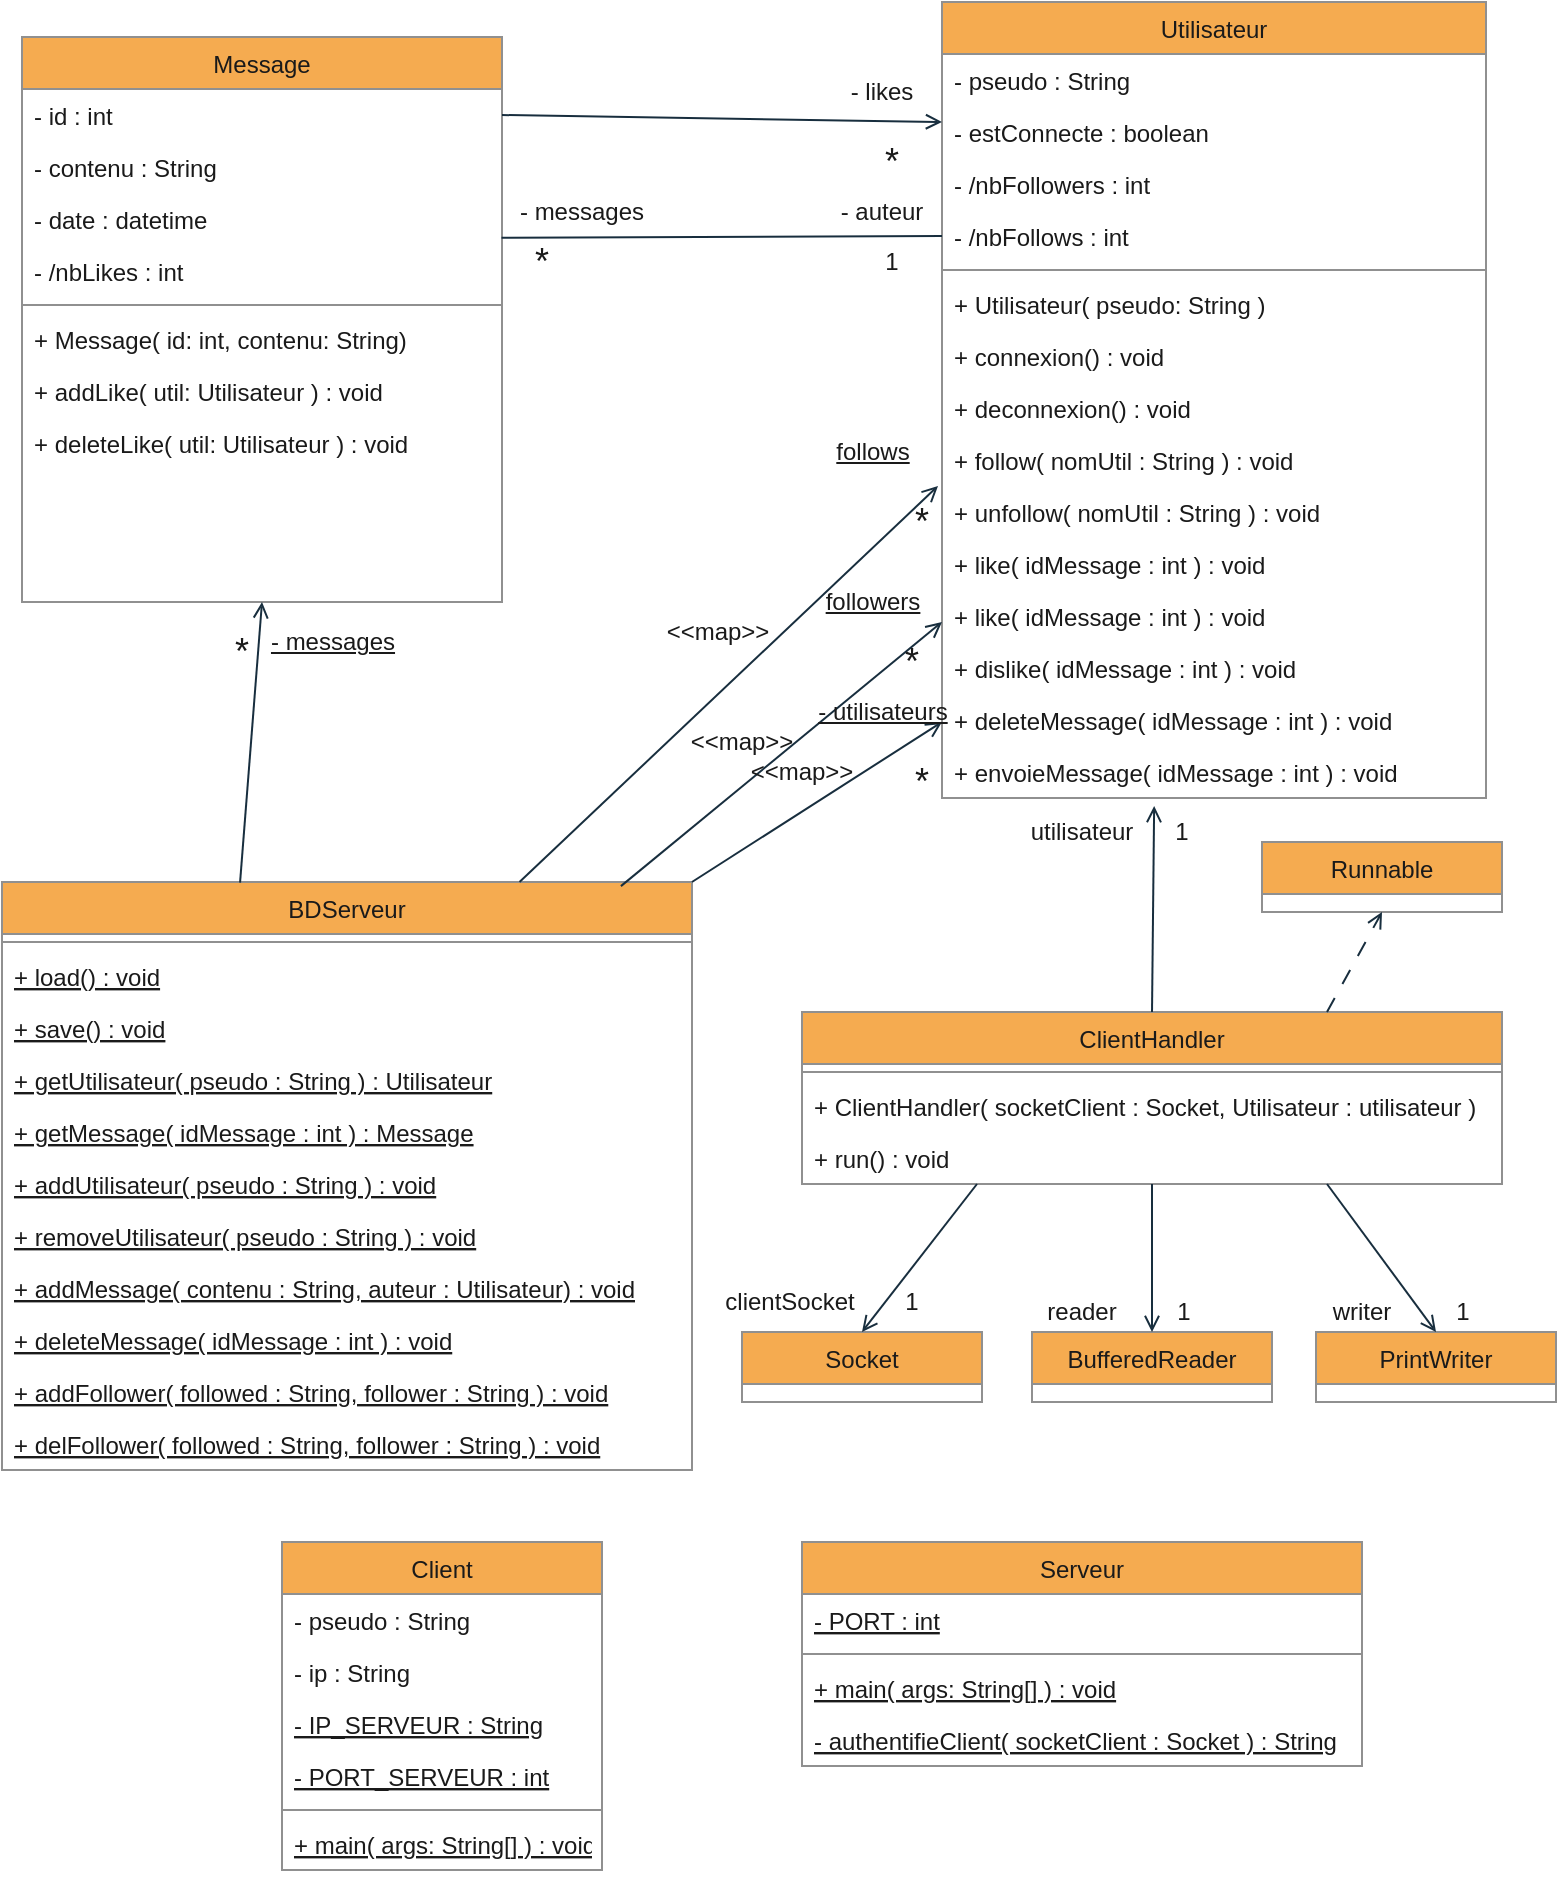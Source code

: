 <mxfile version="22.1.11" type="device">
  <diagram id="C5RBs43oDa-KdzZeNtuy" name="Page-1">
    <mxGraphModel dx="1434" dy="800" grid="1" gridSize="10" guides="1" tooltips="1" connect="1" arrows="1" fold="1" page="1" pageScale="1" pageWidth="827" pageHeight="1169" background="none" math="0" shadow="0">
      <root>
        <mxCell id="WIyWlLk6GJQsqaUBKTNV-0" />
        <mxCell id="WIyWlLk6GJQsqaUBKTNV-1" parent="WIyWlLk6GJQsqaUBKTNV-0" />
        <mxCell id="zkfFHV4jXpPFQw0GAbJ--6" value="BDServeur" style="swimlane;fontStyle=0;align=center;verticalAlign=top;childLayout=stackLayout;horizontal=1;startSize=26;horizontalStack=0;resizeParent=1;resizeLast=0;collapsible=1;marginBottom=0;rounded=0;shadow=0;strokeWidth=1;labelBackgroundColor=none;fillColor=#F5AB50;strokeColor=#909090;fontColor=#1A1A1A;" parent="WIyWlLk6GJQsqaUBKTNV-1" vertex="1">
          <mxGeometry x="50" y="550" width="345" height="294" as="geometry">
            <mxRectangle x="130" y="380" width="160" height="26" as="alternateBounds" />
          </mxGeometry>
        </mxCell>
        <mxCell id="zkfFHV4jXpPFQw0GAbJ--9" value="" style="line;html=1;strokeWidth=1;align=left;verticalAlign=middle;spacingTop=-1;spacingLeft=3;spacingRight=3;rotatable=0;labelPosition=right;points=[];portConstraint=eastwest;rounded=0;labelBackgroundColor=none;fillColor=#F5AB50;strokeColor=#909090;fontColor=#1A1A1A;" parent="zkfFHV4jXpPFQw0GAbJ--6" vertex="1">
          <mxGeometry y="26" width="345" height="8" as="geometry" />
        </mxCell>
        <mxCell id="imeoNMSqgMloeCfzLiQH-70" value="+ load() : void" style="text;align=left;verticalAlign=top;spacingLeft=4;spacingRight=4;overflow=hidden;rotatable=0;points=[[0,0.5],[1,0.5]];portConstraint=eastwest;fontStyle=4;rounded=0;labelBackgroundColor=none;fontColor=#1A1A1A;" parent="zkfFHV4jXpPFQw0GAbJ--6" vertex="1">
          <mxGeometry y="34" width="345" height="26" as="geometry" />
        </mxCell>
        <mxCell id="imeoNMSqgMloeCfzLiQH-71" value="+ save() : void" style="text;align=left;verticalAlign=top;spacingLeft=4;spacingRight=4;overflow=hidden;rotatable=0;points=[[0,0.5],[1,0.5]];portConstraint=eastwest;fontStyle=4;rounded=0;labelBackgroundColor=none;fontColor=#1A1A1A;" parent="zkfFHV4jXpPFQw0GAbJ--6" vertex="1">
          <mxGeometry y="60" width="345" height="26" as="geometry" />
        </mxCell>
        <mxCell id="zkfFHV4jXpPFQw0GAbJ--10" value="+ getUtilisateur( pseudo : String ) : Utilisateur" style="text;align=left;verticalAlign=top;spacingLeft=4;spacingRight=4;overflow=hidden;rotatable=0;points=[[0,0.5],[1,0.5]];portConstraint=eastwest;fontStyle=4;rounded=0;labelBackgroundColor=none;fontColor=#1A1A1A;" parent="zkfFHV4jXpPFQw0GAbJ--6" vertex="1">
          <mxGeometry y="86" width="345" height="26" as="geometry" />
        </mxCell>
        <mxCell id="imeoNMSqgMloeCfzLiQH-62" value="+ getMessage( idMessage : int ) : Message" style="text;align=left;verticalAlign=top;spacingLeft=4;spacingRight=4;overflow=hidden;rotatable=0;points=[[0,0.5],[1,0.5]];portConstraint=eastwest;fontStyle=4;rounded=0;labelBackgroundColor=none;fontColor=#1A1A1A;" parent="zkfFHV4jXpPFQw0GAbJ--6" vertex="1">
          <mxGeometry y="112" width="345" height="26" as="geometry" />
        </mxCell>
        <mxCell id="6N-OR-rX7I9fa5nj2j5N-81" value="+ addUtilisateur( pseudo : String ) : void" style="text;align=left;verticalAlign=top;spacingLeft=4;spacingRight=4;overflow=hidden;rotatable=0;points=[[0,0.5],[1,0.5]];portConstraint=eastwest;fontStyle=4;rounded=0;labelBackgroundColor=none;fontColor=#1A1A1A;" parent="zkfFHV4jXpPFQw0GAbJ--6" vertex="1">
          <mxGeometry y="138" width="345" height="26" as="geometry" />
        </mxCell>
        <mxCell id="6N-OR-rX7I9fa5nj2j5N-85" value="+ removeUtilisateur( pseudo : String ) : void" style="text;align=left;verticalAlign=top;spacingLeft=4;spacingRight=4;overflow=hidden;rotatable=0;points=[[0,0.5],[1,0.5]];portConstraint=eastwest;fontStyle=4;rounded=0;labelBackgroundColor=none;fontColor=#1A1A1A;" parent="zkfFHV4jXpPFQw0GAbJ--6" vertex="1">
          <mxGeometry y="164" width="345" height="26" as="geometry" />
        </mxCell>
        <mxCell id="6N-OR-rX7I9fa5nj2j5N-84" value="+ addMessage( contenu : String, auteur : Utilisateur) : void" style="text;align=left;verticalAlign=top;spacingLeft=4;spacingRight=4;overflow=hidden;rotatable=0;points=[[0,0.5],[1,0.5]];portConstraint=eastwest;fontStyle=4;rounded=0;labelBackgroundColor=none;fontColor=#1A1A1A;" parent="zkfFHV4jXpPFQw0GAbJ--6" vertex="1">
          <mxGeometry y="190" width="345" height="26" as="geometry" />
        </mxCell>
        <mxCell id="6N-OR-rX7I9fa5nj2j5N-83" value="+ deleteMessage( idMessage : int ) : void" style="text;align=left;verticalAlign=top;spacingLeft=4;spacingRight=4;overflow=hidden;rotatable=0;points=[[0,0.5],[1,0.5]];portConstraint=eastwest;fontStyle=4;rounded=0;labelBackgroundColor=none;fontColor=#1A1A1A;" parent="zkfFHV4jXpPFQw0GAbJ--6" vertex="1">
          <mxGeometry y="216" width="345" height="26" as="geometry" />
        </mxCell>
        <mxCell id="6N-OR-rX7I9fa5nj2j5N-82" value="+ addFollower( followed : String, follower : String ) : void" style="text;align=left;verticalAlign=top;spacingLeft=4;spacingRight=4;overflow=hidden;rotatable=0;points=[[0,0.5],[1,0.5]];portConstraint=eastwest;fontStyle=4;rounded=0;labelBackgroundColor=none;fontColor=#1A1A1A;" parent="zkfFHV4jXpPFQw0GAbJ--6" vertex="1">
          <mxGeometry y="242" width="345" height="26" as="geometry" />
        </mxCell>
        <mxCell id="6N-OR-rX7I9fa5nj2j5N-80" value="+ delFollower( followed : String, follower : String ) : void" style="text;align=left;verticalAlign=top;spacingLeft=4;spacingRight=4;overflow=hidden;rotatable=0;points=[[0,0.5],[1,0.5]];portConstraint=eastwest;fontStyle=4;rounded=0;labelBackgroundColor=none;fontColor=#1A1A1A;" parent="zkfFHV4jXpPFQw0GAbJ--6" vertex="1">
          <mxGeometry y="268" width="345" height="26" as="geometry" />
        </mxCell>
        <mxCell id="zkfFHV4jXpPFQw0GAbJ--17" value="Utilisateur" style="swimlane;fontStyle=0;align=center;verticalAlign=top;childLayout=stackLayout;horizontal=1;startSize=26;horizontalStack=0;resizeParent=1;resizeLast=0;collapsible=1;marginBottom=0;rounded=0;shadow=0;strokeWidth=1;labelBackgroundColor=none;fillColor=#F5AB50;strokeColor=#909090;fontColor=#1A1A1A;" parent="WIyWlLk6GJQsqaUBKTNV-1" vertex="1">
          <mxGeometry x="520" y="110" width="272" height="398" as="geometry">
            <mxRectangle x="550" y="140" width="160" height="26" as="alternateBounds" />
          </mxGeometry>
        </mxCell>
        <mxCell id="zkfFHV4jXpPFQw0GAbJ--18" value="- pseudo : String" style="text;align=left;verticalAlign=top;spacingLeft=4;spacingRight=4;overflow=hidden;rotatable=0;points=[[0,0.5],[1,0.5]];portConstraint=eastwest;rounded=0;labelBackgroundColor=none;fontColor=#1A1A1A;" parent="zkfFHV4jXpPFQw0GAbJ--17" vertex="1">
          <mxGeometry y="26" width="272" height="26" as="geometry" />
        </mxCell>
        <mxCell id="v9WixqbBMcyCCrdCrNqH-0" value="- estConnecte : boolean" style="text;align=left;verticalAlign=top;spacingLeft=4;spacingRight=4;overflow=hidden;rotatable=0;points=[[0,0.5],[1,0.5]];portConstraint=eastwest;rounded=0;labelBackgroundColor=none;fontColor=#1A1A1A;" parent="zkfFHV4jXpPFQw0GAbJ--17" vertex="1">
          <mxGeometry y="52" width="272" height="26" as="geometry" />
        </mxCell>
        <mxCell id="mOHt7FBCoxkp44Rr_ZHy-1" value="- /nbFollowers : int" style="text;align=left;verticalAlign=top;spacingLeft=4;spacingRight=4;overflow=hidden;rotatable=0;points=[[0,0.5],[1,0.5]];portConstraint=eastwest;rounded=0;shadow=0;html=0;labelBackgroundColor=none;fontColor=#1A1A1A;" vertex="1" parent="zkfFHV4jXpPFQw0GAbJ--17">
          <mxGeometry y="78" width="272" height="26" as="geometry" />
        </mxCell>
        <mxCell id="zkfFHV4jXpPFQw0GAbJ--22" value="- /nbFollows : int" style="text;align=left;verticalAlign=top;spacingLeft=4;spacingRight=4;overflow=hidden;rotatable=0;points=[[0,0.5],[1,0.5]];portConstraint=eastwest;rounded=0;shadow=0;html=0;labelBackgroundColor=none;fontColor=#1A1A1A;" parent="zkfFHV4jXpPFQw0GAbJ--17" vertex="1">
          <mxGeometry y="104" width="272" height="26" as="geometry" />
        </mxCell>
        <mxCell id="zkfFHV4jXpPFQw0GAbJ--23" value="" style="line;html=1;strokeWidth=1;align=left;verticalAlign=middle;spacingTop=-1;spacingLeft=3;spacingRight=3;rotatable=0;labelPosition=right;points=[];portConstraint=eastwest;rounded=0;labelBackgroundColor=none;fillColor=#F5AB50;strokeColor=#909090;fontColor=#1A1A1A;" parent="zkfFHV4jXpPFQw0GAbJ--17" vertex="1">
          <mxGeometry y="130" width="272" height="8" as="geometry" />
        </mxCell>
        <mxCell id="imeoNMSqgMloeCfzLiQH-17" value="+ Utilisateur( pseudo: String )&#xa;" style="text;align=left;verticalAlign=top;spacingLeft=4;spacingRight=4;overflow=hidden;rotatable=0;points=[[0,0.5],[1,0.5]];portConstraint=eastwest;rounded=0;labelBackgroundColor=none;fontColor=#1A1A1A;" parent="zkfFHV4jXpPFQw0GAbJ--17" vertex="1">
          <mxGeometry y="138" width="272" height="26" as="geometry" />
        </mxCell>
        <mxCell id="mOHt7FBCoxkp44Rr_ZHy-2" value="+ connexion() : void" style="text;align=left;verticalAlign=top;spacingLeft=4;spacingRight=4;overflow=hidden;rotatable=0;points=[[0,0.5],[1,0.5]];portConstraint=eastwest;rounded=0;labelBackgroundColor=none;fontColor=#1A1A1A;" vertex="1" parent="zkfFHV4jXpPFQw0GAbJ--17">
          <mxGeometry y="164" width="272" height="26" as="geometry" />
        </mxCell>
        <mxCell id="mOHt7FBCoxkp44Rr_ZHy-3" value="+ deconnexion() : void" style="text;align=left;verticalAlign=top;spacingLeft=4;spacingRight=4;overflow=hidden;rotatable=0;points=[[0,0.5],[1,0.5]];portConstraint=eastwest;rounded=0;labelBackgroundColor=none;fontColor=#1A1A1A;" vertex="1" parent="zkfFHV4jXpPFQw0GAbJ--17">
          <mxGeometry y="190" width="272" height="26" as="geometry" />
        </mxCell>
        <mxCell id="imeoNMSqgMloeCfzLiQH-29" value="+ follow( nomUtil : String ) : void" style="text;align=left;verticalAlign=top;spacingLeft=4;spacingRight=4;overflow=hidden;rotatable=0;points=[[0,0.5],[1,0.5]];portConstraint=eastwest;rounded=0;labelBackgroundColor=none;fontColor=#1A1A1A;" parent="zkfFHV4jXpPFQw0GAbJ--17" vertex="1">
          <mxGeometry y="216" width="272" height="26" as="geometry" />
        </mxCell>
        <mxCell id="imeoNMSqgMloeCfzLiQH-31" value="+ unfollow( nomUtil : String ) : void" style="text;align=left;verticalAlign=top;spacingLeft=4;spacingRight=4;overflow=hidden;rotatable=0;points=[[0,0.5],[1,0.5]];portConstraint=eastwest;rounded=0;labelBackgroundColor=none;fontColor=#1A1A1A;" parent="zkfFHV4jXpPFQw0GAbJ--17" vertex="1">
          <mxGeometry y="242" width="272" height="26" as="geometry" />
        </mxCell>
        <mxCell id="imeoNMSqgMloeCfzLiQH-32" value="+ like( idMessage : int ) : void" style="text;align=left;verticalAlign=top;spacingLeft=4;spacingRight=4;overflow=hidden;rotatable=0;points=[[0,0.5],[1,0.5]];portConstraint=eastwest;rounded=0;labelBackgroundColor=none;fontColor=#1A1A1A;" parent="zkfFHV4jXpPFQw0GAbJ--17" vertex="1">
          <mxGeometry y="268" width="272" height="26" as="geometry" />
        </mxCell>
        <mxCell id="mOHt7FBCoxkp44Rr_ZHy-0" value="+ like( idMessage : int ) : void" style="text;align=left;verticalAlign=top;spacingLeft=4;spacingRight=4;overflow=hidden;rotatable=0;points=[[0,0.5],[1,0.5]];portConstraint=eastwest;rounded=0;labelBackgroundColor=none;fontColor=#1A1A1A;" vertex="1" parent="zkfFHV4jXpPFQw0GAbJ--17">
          <mxGeometry y="294" width="272" height="26" as="geometry" />
        </mxCell>
        <mxCell id="imeoNMSqgMloeCfzLiQH-67" value="+ dislike( idMessage : int ) : void" style="text;align=left;verticalAlign=top;spacingLeft=4;spacingRight=4;overflow=hidden;rotatable=0;points=[[0,0.5],[1,0.5]];portConstraint=eastwest;rounded=0;labelBackgroundColor=none;fontColor=#1A1A1A;" parent="zkfFHV4jXpPFQw0GAbJ--17" vertex="1">
          <mxGeometry y="320" width="272" height="26" as="geometry" />
        </mxCell>
        <mxCell id="imeoNMSqgMloeCfzLiQH-61" value="+ deleteMessage( idMessage : int ) : void" style="text;align=left;verticalAlign=top;spacingLeft=4;spacingRight=4;overflow=hidden;rotatable=0;points=[[0,0.5],[1,0.5]];portConstraint=eastwest;rounded=0;labelBackgroundColor=none;fontColor=#1A1A1A;" parent="zkfFHV4jXpPFQw0GAbJ--17" vertex="1">
          <mxGeometry y="346" width="272" height="26" as="geometry" />
        </mxCell>
        <mxCell id="mOHt7FBCoxkp44Rr_ZHy-4" value="+ envoieMessage( idMessage : int ) : void" style="text;align=left;verticalAlign=top;spacingLeft=4;spacingRight=4;overflow=hidden;rotatable=0;points=[[0,0.5],[1,0.5]];portConstraint=eastwest;rounded=0;labelBackgroundColor=none;fontColor=#1A1A1A;" vertex="1" parent="zkfFHV4jXpPFQw0GAbJ--17">
          <mxGeometry y="372" width="272" height="26" as="geometry" />
        </mxCell>
        <mxCell id="imeoNMSqgMloeCfzLiQH-0" value="Message" style="swimlane;fontStyle=0;align=center;verticalAlign=top;childLayout=stackLayout;horizontal=1;startSize=26;horizontalStack=0;resizeParent=1;resizeLast=0;collapsible=1;marginBottom=0;rounded=0;shadow=0;strokeWidth=1;labelBackgroundColor=none;fillColor=#F5AB50;strokeColor=#909090;fontColor=#1A1A1A;" parent="WIyWlLk6GJQsqaUBKTNV-1" vertex="1">
          <mxGeometry x="60" y="127.5" width="240" height="282.5" as="geometry">
            <mxRectangle x="130" y="380" width="160" height="26" as="alternateBounds" />
          </mxGeometry>
        </mxCell>
        <mxCell id="imeoNMSqgMloeCfzLiQH-6" value="- id : int" style="text;align=left;verticalAlign=top;spacingLeft=4;spacingRight=4;overflow=hidden;rotatable=0;points=[[0,0.5],[1,0.5]];portConstraint=eastwest;rounded=0;shadow=0;html=0;labelBackgroundColor=none;fontColor=#1A1A1A;" parent="imeoNMSqgMloeCfzLiQH-0" vertex="1">
          <mxGeometry y="26" width="240" height="26" as="geometry" />
        </mxCell>
        <mxCell id="imeoNMSqgMloeCfzLiQH-1" value="- contenu : String" style="text;align=left;verticalAlign=top;spacingLeft=4;spacingRight=4;overflow=hidden;rotatable=0;points=[[0,0.5],[1,0.5]];portConstraint=eastwest;rounded=0;labelBackgroundColor=none;fontColor=#1A1A1A;" parent="imeoNMSqgMloeCfzLiQH-0" vertex="1">
          <mxGeometry y="52" width="240" height="26" as="geometry" />
        </mxCell>
        <mxCell id="imeoNMSqgMloeCfzLiQH-7" value="- date : datetime" style="text;align=left;verticalAlign=top;spacingLeft=4;spacingRight=4;overflow=hidden;rotatable=0;points=[[0,0.5],[1,0.5]];portConstraint=eastwest;rounded=0;labelBackgroundColor=none;fontColor=#1A1A1A;" parent="imeoNMSqgMloeCfzLiQH-0" vertex="1">
          <mxGeometry y="78" width="240" height="26" as="geometry" />
        </mxCell>
        <mxCell id="imeoNMSqgMloeCfzLiQH-2" value="- /nbLikes : int&#xa;" style="text;align=left;verticalAlign=top;spacingLeft=4;spacingRight=4;overflow=hidden;rotatable=0;points=[[0,0.5],[1,0.5]];portConstraint=eastwest;rounded=0;shadow=0;html=0;labelBackgroundColor=none;fontColor=#1A1A1A;" parent="imeoNMSqgMloeCfzLiQH-0" vertex="1">
          <mxGeometry y="104" width="240" height="26" as="geometry" />
        </mxCell>
        <mxCell id="imeoNMSqgMloeCfzLiQH-3" value="" style="line;html=1;strokeWidth=1;align=left;verticalAlign=middle;spacingTop=-1;spacingLeft=3;spacingRight=3;rotatable=0;labelPosition=right;points=[];portConstraint=eastwest;rounded=0;labelBackgroundColor=none;fillColor=#F5AB50;strokeColor=#909090;fontColor=#1A1A1A;" parent="imeoNMSqgMloeCfzLiQH-0" vertex="1">
          <mxGeometry y="130" width="240" height="8" as="geometry" />
        </mxCell>
        <mxCell id="imeoNMSqgMloeCfzLiQH-34" value="+ Message( id: int, contenu: String)" style="text;align=left;verticalAlign=top;spacingLeft=4;spacingRight=4;overflow=hidden;rotatable=0;points=[[0,0.5],[1,0.5]];portConstraint=eastwest;rounded=0;labelBackgroundColor=none;fontColor=#1A1A1A;" parent="imeoNMSqgMloeCfzLiQH-0" vertex="1">
          <mxGeometry y="138" width="240" height="26" as="geometry" />
        </mxCell>
        <mxCell id="imeoNMSqgMloeCfzLiQH-33" value="+ addLike( util: Utilisateur ) : void" style="text;align=left;verticalAlign=top;spacingLeft=4;spacingRight=4;overflow=hidden;rotatable=0;points=[[0,0.5],[1,0.5]];portConstraint=eastwest;rounded=0;labelBackgroundColor=none;fontColor=#1A1A1A;" parent="imeoNMSqgMloeCfzLiQH-0" vertex="1">
          <mxGeometry y="164" width="240" height="26" as="geometry" />
        </mxCell>
        <mxCell id="imeoNMSqgMloeCfzLiQH-68" value="+ deleteLike( util: Utilisateur ) : void" style="text;align=left;verticalAlign=top;spacingLeft=4;spacingRight=4;overflow=hidden;rotatable=0;points=[[0,0.5],[1,0.5]];portConstraint=eastwest;rounded=0;labelBackgroundColor=none;fontColor=#1A1A1A;" parent="imeoNMSqgMloeCfzLiQH-0" vertex="1">
          <mxGeometry y="190" width="240" height="26" as="geometry" />
        </mxCell>
        <mxCell id="imeoNMSqgMloeCfzLiQH-35" value="Client" style="swimlane;fontStyle=0;align=center;verticalAlign=top;childLayout=stackLayout;horizontal=1;startSize=26;horizontalStack=0;resizeParent=1;resizeLast=0;collapsible=1;marginBottom=0;rounded=0;shadow=0;strokeWidth=1;labelBackgroundColor=none;fillColor=#F5AB50;strokeColor=#909090;fontColor=#1A1A1A;" parent="WIyWlLk6GJQsqaUBKTNV-1" vertex="1">
          <mxGeometry x="190" y="880" width="160" height="164" as="geometry">
            <mxRectangle x="440" y="520" width="160" height="26" as="alternateBounds" />
          </mxGeometry>
        </mxCell>
        <mxCell id="imeoNMSqgMloeCfzLiQH-36" value="- pseudo : String" style="text;align=left;verticalAlign=top;spacingLeft=4;spacingRight=4;overflow=hidden;rotatable=0;points=[[0,0.5],[1,0.5]];portConstraint=eastwest;rounded=0;labelBackgroundColor=none;fontColor=#1A1A1A;" parent="imeoNMSqgMloeCfzLiQH-35" vertex="1">
          <mxGeometry y="26" width="160" height="26" as="geometry" />
        </mxCell>
        <mxCell id="imeoNMSqgMloeCfzLiQH-63" value="- ip : String" style="text;align=left;verticalAlign=top;spacingLeft=4;spacingRight=4;overflow=hidden;rotatable=0;points=[[0,0.5],[1,0.5]];portConstraint=eastwest;rounded=0;shadow=0;html=0;fontStyle=0;labelBackgroundColor=none;fontColor=#1A1A1A;" parent="imeoNMSqgMloeCfzLiQH-35" vertex="1">
          <mxGeometry y="52" width="160" height="26" as="geometry" />
        </mxCell>
        <mxCell id="imeoNMSqgMloeCfzLiQH-69" value="- IP_SERVEUR : String" style="text;align=left;verticalAlign=top;spacingLeft=4;spacingRight=4;overflow=hidden;rotatable=0;points=[[0,0.5],[1,0.5]];portConstraint=eastwest;rounded=0;shadow=0;html=0;fontStyle=4;labelBackgroundColor=none;fontColor=#1A1A1A;" parent="imeoNMSqgMloeCfzLiQH-35" vertex="1">
          <mxGeometry y="78" width="160" height="26" as="geometry" />
        </mxCell>
        <mxCell id="imeoNMSqgMloeCfzLiQH-64" value="- PORT_SERVEUR : int" style="text;align=left;verticalAlign=top;spacingLeft=4;spacingRight=4;overflow=hidden;rotatable=0;points=[[0,0.5],[1,0.5]];portConstraint=eastwest;rounded=0;shadow=0;html=0;fontStyle=4;labelBackgroundColor=none;fontColor=#1A1A1A;" parent="imeoNMSqgMloeCfzLiQH-35" vertex="1">
          <mxGeometry y="104" width="160" height="26" as="geometry" />
        </mxCell>
        <mxCell id="imeoNMSqgMloeCfzLiQH-38" value="" style="line;html=1;strokeWidth=1;align=left;verticalAlign=middle;spacingTop=-1;spacingLeft=3;spacingRight=3;rotatable=0;labelPosition=right;points=[];portConstraint=eastwest;rounded=0;labelBackgroundColor=none;fillColor=#F5AB50;strokeColor=#909090;fontColor=#1A1A1A;" parent="imeoNMSqgMloeCfzLiQH-35" vertex="1">
          <mxGeometry y="130" width="160" height="8" as="geometry" />
        </mxCell>
        <mxCell id="imeoNMSqgMloeCfzLiQH-66" value="+ main( args: String[] ) : void" style="text;align=left;verticalAlign=top;spacingLeft=4;spacingRight=4;overflow=hidden;rotatable=0;points=[[0,0.5],[1,0.5]];portConstraint=eastwest;fontStyle=4;rounded=0;labelBackgroundColor=none;fontColor=#1A1A1A;" parent="imeoNMSqgMloeCfzLiQH-35" vertex="1">
          <mxGeometry y="138" width="160" height="26" as="geometry" />
        </mxCell>
        <mxCell id="imeoNMSqgMloeCfzLiQH-42" value="Serveur" style="swimlane;fontStyle=0;align=center;verticalAlign=top;childLayout=stackLayout;horizontal=1;startSize=26;horizontalStack=0;resizeParent=1;resizeLast=0;collapsible=1;marginBottom=0;rounded=0;shadow=0;strokeWidth=1;labelBackgroundColor=none;fillColor=#F5AB50;strokeColor=#909090;fontColor=#1A1A1A;" parent="WIyWlLk6GJQsqaUBKTNV-1" vertex="1">
          <mxGeometry x="450" y="880" width="280" height="112" as="geometry">
            <mxRectangle x="130" y="380" width="160" height="26" as="alternateBounds" />
          </mxGeometry>
        </mxCell>
        <mxCell id="imeoNMSqgMloeCfzLiQH-43" value="- PORT : int" style="text;align=left;verticalAlign=top;spacingLeft=4;spacingRight=4;overflow=hidden;rotatable=0;points=[[0,0.5],[1,0.5]];portConstraint=eastwest;fontStyle=4;rounded=0;labelBackgroundColor=none;fontColor=#1A1A1A;" parent="imeoNMSqgMloeCfzLiQH-42" vertex="1">
          <mxGeometry y="26" width="280" height="26" as="geometry" />
        </mxCell>
        <mxCell id="imeoNMSqgMloeCfzLiQH-45" value="" style="line;html=1;strokeWidth=1;align=left;verticalAlign=middle;spacingTop=-1;spacingLeft=3;spacingRight=3;rotatable=0;labelPosition=right;points=[];portConstraint=eastwest;rounded=0;labelBackgroundColor=none;fillColor=#F5AB50;strokeColor=#909090;fontColor=#1A1A1A;" parent="imeoNMSqgMloeCfzLiQH-42" vertex="1">
          <mxGeometry y="52" width="280" height="8" as="geometry" />
        </mxCell>
        <mxCell id="imeoNMSqgMloeCfzLiQH-65" value="+ main( args: String[] ) : void" style="text;align=left;verticalAlign=top;spacingLeft=4;spacingRight=4;overflow=hidden;rotatable=0;points=[[0,0.5],[1,0.5]];portConstraint=eastwest;fontStyle=4;rounded=0;labelBackgroundColor=none;fontColor=#1A1A1A;" parent="imeoNMSqgMloeCfzLiQH-42" vertex="1">
          <mxGeometry y="60" width="280" height="26" as="geometry" />
        </mxCell>
        <mxCell id="mOHt7FBCoxkp44Rr_ZHy-11" value="- authentifieClient( socketClient : Socket ) : String" style="text;align=left;verticalAlign=top;spacingLeft=4;spacingRight=4;overflow=hidden;rotatable=0;points=[[0,0.5],[1,0.5]];portConstraint=eastwest;fontStyle=4;rounded=0;labelBackgroundColor=none;fontColor=#1A1A1A;" vertex="1" parent="imeoNMSqgMloeCfzLiQH-42">
          <mxGeometry y="86" width="280" height="26" as="geometry" />
        </mxCell>
        <mxCell id="6N-OR-rX7I9fa5nj2j5N-61" value="" style="group;rounded=0;labelBackgroundColor=none;fontColor=#1A1A1A;" parent="WIyWlLk6GJQsqaUBKTNV-1" vertex="1" connectable="0">
          <mxGeometry x="455" y="320" width="85" height="60" as="geometry" />
        </mxCell>
        <mxCell id="6N-OR-rX7I9fa5nj2j5N-59" value="&lt;u&gt;follows&lt;/u&gt;" style="text;html=1;align=center;verticalAlign=middle;resizable=0;points=[];autosize=1;strokeColor=none;fillColor=none;rounded=0;labelBackgroundColor=none;fontColor=#1A1A1A;" parent="6N-OR-rX7I9fa5nj2j5N-61" vertex="1">
          <mxGeometry width="60" height="30" as="geometry" />
        </mxCell>
        <mxCell id="6N-OR-rX7I9fa5nj2j5N-60" value="&lt;font style=&quot;font-size: 18px;&quot;&gt;*&lt;/font&gt;" style="text;html=1;strokeColor=none;fillColor=none;align=center;verticalAlign=middle;whiteSpace=wrap;rounded=0;labelBackgroundColor=none;fontColor=#1A1A1A;" parent="6N-OR-rX7I9fa5nj2j5N-61" vertex="1">
          <mxGeometry x="25" y="40" width="60" height="20" as="geometry" />
        </mxCell>
        <mxCell id="6N-OR-rX7I9fa5nj2j5N-62" value="" style="group;rounded=0;labelBackgroundColor=none;fontColor=#1A1A1A;" parent="WIyWlLk6GJQsqaUBKTNV-1" vertex="1" connectable="0">
          <mxGeometry x="450" y="395" width="85" height="55" as="geometry" />
        </mxCell>
        <mxCell id="6N-OR-rX7I9fa5nj2j5N-55" value="" style="endArrow=open;html=1;rounded=0;exitX=0.897;exitY=0.007;exitDx=0;exitDy=0;exitPerimeter=0;labelBackgroundColor=none;strokeColor=#182E3E;fontColor=default;endFill=0;" parent="6N-OR-rX7I9fa5nj2j5N-62" source="zkfFHV4jXpPFQw0GAbJ--6" edge="1">
          <mxGeometry width="50" height="50" relative="1" as="geometry">
            <mxPoint x="-35" y="95" as="sourcePoint" />
            <mxPoint x="70" y="25" as="targetPoint" />
          </mxGeometry>
        </mxCell>
        <mxCell id="6N-OR-rX7I9fa5nj2j5N-56" value="&lt;font style=&quot;font-size: 18px;&quot;&gt;*&lt;/font&gt;" style="text;html=1;strokeColor=none;fillColor=none;align=center;verticalAlign=middle;whiteSpace=wrap;rounded=0;labelBackgroundColor=none;fontColor=#1A1A1A;" parent="6N-OR-rX7I9fa5nj2j5N-62" vertex="1">
          <mxGeometry x="25" y="35" width="60" height="20" as="geometry" />
        </mxCell>
        <mxCell id="6N-OR-rX7I9fa5nj2j5N-57" value="&lt;u&gt;followers&lt;/u&gt;" style="text;html=1;align=center;verticalAlign=middle;resizable=0;points=[];autosize=1;strokeColor=none;fillColor=none;rounded=0;labelBackgroundColor=none;fontColor=#1A1A1A;" parent="6N-OR-rX7I9fa5nj2j5N-62" vertex="1">
          <mxGeometry width="70" height="30" as="geometry" />
        </mxCell>
        <mxCell id="6N-OR-rX7I9fa5nj2j5N-64" value="" style="group;rounded=0;labelBackgroundColor=none;fontColor=#1A1A1A;" parent="WIyWlLk6GJQsqaUBKTNV-1" vertex="1" connectable="0">
          <mxGeometry x="140" y="415" width="120" height="30" as="geometry" />
        </mxCell>
        <mxCell id="imeoNMSqgMloeCfzLiQH-52" value="" style="endArrow=open;html=1;rounded=0;exitX=0.345;exitY=0.001;exitDx=0;exitDy=0;entryX=0.5;entryY=1;entryDx=0;entryDy=0;exitPerimeter=0;labelBackgroundColor=none;strokeColor=#182E3E;fontColor=default;endFill=0;" parent="6N-OR-rX7I9fa5nj2j5N-64" source="zkfFHV4jXpPFQw0GAbJ--6" target="imeoNMSqgMloeCfzLiQH-0" edge="1">
          <mxGeometry width="50" height="50" relative="1" as="geometry">
            <mxPoint x="130" y="35" as="sourcePoint" />
            <mxPoint x="-30" y="35" as="targetPoint" />
          </mxGeometry>
        </mxCell>
        <mxCell id="imeoNMSqgMloeCfzLiQH-56" value="&lt;font style=&quot;font-size: 18px;&quot;&gt;*&lt;/font&gt;" style="text;html=1;strokeColor=none;fillColor=none;align=center;verticalAlign=middle;whiteSpace=wrap;rounded=0;labelBackgroundColor=none;fontColor=#1A1A1A;" parent="6N-OR-rX7I9fa5nj2j5N-64" vertex="1">
          <mxGeometry y="10" width="60" height="20" as="geometry" />
        </mxCell>
        <mxCell id="imeoNMSqgMloeCfzLiQH-57" value="&lt;u&gt;- messages&lt;/u&gt;" style="text;html=1;align=center;verticalAlign=middle;resizable=0;points=[];autosize=1;strokeColor=none;fillColor=none;rounded=0;labelBackgroundColor=none;fontColor=#1A1A1A;" parent="6N-OR-rX7I9fa5nj2j5N-64" vertex="1">
          <mxGeometry x="30" width="90" height="30" as="geometry" />
        </mxCell>
        <mxCell id="6N-OR-rX7I9fa5nj2j5N-65" value="" style="group;rounded=0;labelBackgroundColor=none;fontColor=#1A1A1A;" parent="WIyWlLk6GJQsqaUBKTNV-1" vertex="1" connectable="0">
          <mxGeometry x="290" y="200" width="235" height="50" as="geometry" />
        </mxCell>
        <mxCell id="imeoNMSqgMloeCfzLiQH-16" value="" style="endArrow=none;html=1;rounded=0;entryX=0;entryY=0.5;entryDx=0;entryDy=0;exitX=0.999;exitY=0.86;exitDx=0;exitDy=0;exitPerimeter=0;labelBackgroundColor=none;strokeColor=#182E3E;fontColor=default;" parent="6N-OR-rX7I9fa5nj2j5N-65" source="imeoNMSqgMloeCfzLiQH-7" edge="1">
          <mxGeometry width="50" height="50" relative="1" as="geometry">
            <mxPoint x="40" y="30" as="sourcePoint" />
            <mxPoint x="230" y="27" as="targetPoint" />
          </mxGeometry>
        </mxCell>
        <mxCell id="imeoNMSqgMloeCfzLiQH-19" value="- messages" style="text;html=1;strokeColor=none;fillColor=none;align=center;verticalAlign=middle;whiteSpace=wrap;rounded=0;labelBackgroundColor=none;fontColor=#1A1A1A;" parent="6N-OR-rX7I9fa5nj2j5N-65" vertex="1">
          <mxGeometry x="10" width="80" height="30" as="geometry" />
        </mxCell>
        <mxCell id="imeoNMSqgMloeCfzLiQH-20" value="&lt;font style=&quot;font-size: 18px;&quot;&gt;*&lt;/font&gt;" style="text;html=1;strokeColor=none;fillColor=none;align=center;verticalAlign=middle;whiteSpace=wrap;rounded=0;labelBackgroundColor=none;fontColor=#1A1A1A;" parent="6N-OR-rX7I9fa5nj2j5N-65" vertex="1">
          <mxGeometry y="35" width="60" height="10" as="geometry" />
        </mxCell>
        <mxCell id="imeoNMSqgMloeCfzLiQH-22" value="1" style="text;html=1;strokeColor=none;fillColor=none;align=center;verticalAlign=middle;whiteSpace=wrap;rounded=0;labelBackgroundColor=none;fontColor=#1A1A1A;" parent="6N-OR-rX7I9fa5nj2j5N-65" vertex="1">
          <mxGeometry x="175" y="30" width="60" height="20" as="geometry" />
        </mxCell>
        <mxCell id="imeoNMSqgMloeCfzLiQH-23" value="- auteur" style="text;html=1;strokeColor=none;fillColor=none;align=center;verticalAlign=middle;whiteSpace=wrap;rounded=0;labelBackgroundColor=none;fontColor=#1A1A1A;" parent="6N-OR-rX7I9fa5nj2j5N-65" vertex="1">
          <mxGeometry x="165" width="70" height="30" as="geometry" />
        </mxCell>
        <mxCell id="6N-OR-rX7I9fa5nj2j5N-67" value="" style="group;rounded=0;labelBackgroundColor=none;fontColor=#1A1A1A;" parent="WIyWlLk6GJQsqaUBKTNV-1" vertex="1" connectable="0">
          <mxGeometry x="460" y="140" width="65" height="60" as="geometry" />
        </mxCell>
        <mxCell id="6N-OR-rX7I9fa5nj2j5N-66" value="" style="group;rounded=0;labelBackgroundColor=none;fontColor=#1A1A1A;" parent="6N-OR-rX7I9fa5nj2j5N-67" vertex="1" connectable="0">
          <mxGeometry width="65" height="60" as="geometry" />
        </mxCell>
        <mxCell id="imeoNMSqgMloeCfzLiQH-25" value="- likes" style="text;html=1;strokeColor=none;fillColor=none;align=center;verticalAlign=middle;whiteSpace=wrap;rounded=0;labelBackgroundColor=none;fontColor=#1A1A1A;" parent="6N-OR-rX7I9fa5nj2j5N-66" vertex="1">
          <mxGeometry width="60" height="30" as="geometry" />
        </mxCell>
        <mxCell id="imeoNMSqgMloeCfzLiQH-26" value="&lt;font style=&quot;font-size: 18px;&quot;&gt;*&lt;/font&gt;" style="text;html=1;strokeColor=none;fillColor=none;align=center;verticalAlign=middle;whiteSpace=wrap;rounded=0;labelBackgroundColor=none;fontColor=#1A1A1A;" parent="6N-OR-rX7I9fa5nj2j5N-66" vertex="1">
          <mxGeometry x="5" y="40" width="60" height="20" as="geometry" />
        </mxCell>
        <mxCell id="imeoNMSqgMloeCfzLiQH-24" value="" style="endArrow=open;html=1;rounded=0;exitX=1;exitY=0.5;exitDx=0;exitDy=0;labelBackgroundColor=none;strokeColor=#182E3E;fontColor=default;endFill=0;" parent="6N-OR-rX7I9fa5nj2j5N-67" source="imeoNMSqgMloeCfzLiQH-6" edge="1">
          <mxGeometry width="50" height="50" relative="1" as="geometry">
            <mxPoint x="-575" y="-70" as="sourcePoint" />
            <mxPoint x="60" y="30" as="targetPoint" />
          </mxGeometry>
        </mxCell>
        <mxCell id="6N-OR-rX7I9fa5nj2j5N-68" value="&amp;lt;&amp;lt;map&amp;gt;&amp;gt;" style="text;html=1;strokeColor=none;fillColor=none;align=center;verticalAlign=middle;whiteSpace=wrap;rounded=0;labelBackgroundColor=none;fontColor=#1A1A1A;" parent="WIyWlLk6GJQsqaUBKTNV-1" vertex="1">
          <mxGeometry x="377.5" y="410" width="60" height="30" as="geometry" />
        </mxCell>
        <mxCell id="6N-OR-rX7I9fa5nj2j5N-58" value="" style="endArrow=open;html=1;rounded=0;exitX=0.75;exitY=0;exitDx=0;exitDy=0;entryX=1.05;entryY=1.067;entryDx=0;entryDy=0;labelBackgroundColor=none;strokeColor=#182E3E;fontColor=default;entryPerimeter=0;endFill=0;" parent="WIyWlLk6GJQsqaUBKTNV-1" source="zkfFHV4jXpPFQw0GAbJ--6" target="6N-OR-rX7I9fa5nj2j5N-59" edge="1">
          <mxGeometry width="50" height="50" relative="1" as="geometry">
            <mxPoint x="384" y="491" as="sourcePoint" />
            <mxPoint x="530" y="430" as="targetPoint" />
          </mxGeometry>
        </mxCell>
        <mxCell id="imeoNMSqgMloeCfzLiQH-53" value="" style="endArrow=open;html=1;rounded=0;exitX=1;exitY=0;exitDx=0;exitDy=0;labelBackgroundColor=none;strokeColor=#182E3E;fontColor=default;endFill=0;" parent="WIyWlLk6GJQsqaUBKTNV-1" source="zkfFHV4jXpPFQw0GAbJ--6" edge="1">
          <mxGeometry width="50" height="50" relative="1" as="geometry">
            <mxPoint x="380" y="380" as="sourcePoint" />
            <mxPoint x="520" y="470" as="targetPoint" />
          </mxGeometry>
        </mxCell>
        <mxCell id="6N-OR-rX7I9fa5nj2j5N-78" value="&amp;lt;&amp;lt;map&amp;gt;&amp;gt;" style="text;html=1;strokeColor=none;fillColor=none;align=center;verticalAlign=middle;whiteSpace=wrap;rounded=0;labelBackgroundColor=none;fontColor=#1A1A1A;" parent="WIyWlLk6GJQsqaUBKTNV-1" vertex="1">
          <mxGeometry x="390" y="465" width="60" height="30" as="geometry" />
        </mxCell>
        <mxCell id="mOHt7FBCoxkp44Rr_ZHy-5" value="" style="group" vertex="1" connectable="0" parent="WIyWlLk6GJQsqaUBKTNV-1">
          <mxGeometry x="420" y="450" width="120" height="60" as="geometry" />
        </mxCell>
        <mxCell id="imeoNMSqgMloeCfzLiQH-54" value="&lt;font style=&quot;font-size: 18px;&quot;&gt;*&lt;/font&gt;" style="text;html=1;strokeColor=none;fillColor=none;align=center;verticalAlign=middle;whiteSpace=wrap;rounded=0;labelBackgroundColor=none;fontColor=#1A1A1A;" parent="mOHt7FBCoxkp44Rr_ZHy-5" vertex="1">
          <mxGeometry x="60" y="40" width="60" height="20" as="geometry" />
        </mxCell>
        <mxCell id="imeoNMSqgMloeCfzLiQH-55" value="&lt;u&gt;- utilisateurs&lt;/u&gt;" style="text;html=1;align=center;verticalAlign=middle;resizable=0;points=[];autosize=1;strokeColor=none;fillColor=none;rounded=0;labelBackgroundColor=none;fontColor=#1A1A1A;" parent="mOHt7FBCoxkp44Rr_ZHy-5" vertex="1">
          <mxGeometry x="25" width="90" height="30" as="geometry" />
        </mxCell>
        <mxCell id="6N-OR-rX7I9fa5nj2j5N-79" value="&amp;lt;&amp;lt;map&amp;gt;&amp;gt;" style="text;html=1;strokeColor=none;fillColor=none;align=center;verticalAlign=middle;whiteSpace=wrap;rounded=0;labelBackgroundColor=none;fontColor=#1A1A1A;" parent="mOHt7FBCoxkp44Rr_ZHy-5" vertex="1">
          <mxGeometry y="30" width="60" height="30" as="geometry" />
        </mxCell>
        <mxCell id="mOHt7FBCoxkp44Rr_ZHy-12" value="ClientHandler" style="swimlane;fontStyle=0;align=center;verticalAlign=top;childLayout=stackLayout;horizontal=1;startSize=26;horizontalStack=0;resizeParent=1;resizeLast=0;collapsible=1;marginBottom=0;rounded=0;shadow=0;strokeWidth=1;labelBackgroundColor=none;fillColor=#F5AB50;strokeColor=#909090;fontColor=#1A1A1A;" vertex="1" parent="WIyWlLk6GJQsqaUBKTNV-1">
          <mxGeometry x="450" y="615" width="350" height="86" as="geometry">
            <mxRectangle x="440" y="520" width="160" height="26" as="alternateBounds" />
          </mxGeometry>
        </mxCell>
        <mxCell id="mOHt7FBCoxkp44Rr_ZHy-17" value="" style="line;html=1;strokeWidth=1;align=left;verticalAlign=middle;spacingTop=-1;spacingLeft=3;spacingRight=3;rotatable=0;labelPosition=right;points=[];portConstraint=eastwest;rounded=0;labelBackgroundColor=none;fillColor=#F5AB50;strokeColor=#909090;fontColor=#1A1A1A;" vertex="1" parent="mOHt7FBCoxkp44Rr_ZHy-12">
          <mxGeometry y="26" width="350" height="8" as="geometry" />
        </mxCell>
        <mxCell id="mOHt7FBCoxkp44Rr_ZHy-29" value="+ ClientHandler( socketClient : Socket, Utilisateur : utilisateur )" style="text;align=left;verticalAlign=top;spacingLeft=4;spacingRight=4;overflow=hidden;rotatable=0;points=[[0,0.5],[1,0.5]];portConstraint=eastwest;rounded=0;labelBackgroundColor=none;fontColor=#1A1A1A;" vertex="1" parent="mOHt7FBCoxkp44Rr_ZHy-12">
          <mxGeometry y="34" width="350" height="26" as="geometry" />
        </mxCell>
        <mxCell id="mOHt7FBCoxkp44Rr_ZHy-18" value="+ run() : void" style="text;align=left;verticalAlign=top;spacingLeft=4;spacingRight=4;overflow=hidden;rotatable=0;points=[[0,0.5],[1,0.5]];portConstraint=eastwest;fontStyle=0;rounded=0;labelBackgroundColor=none;fontColor=#1A1A1A;" vertex="1" parent="mOHt7FBCoxkp44Rr_ZHy-12">
          <mxGeometry y="60" width="350" height="26" as="geometry" />
        </mxCell>
        <mxCell id="mOHt7FBCoxkp44Rr_ZHy-19" value="" style="endArrow=open;html=1;rounded=0;exitX=0.5;exitY=0;exitDx=0;exitDy=0;labelBackgroundColor=none;strokeColor=#182E3E;fontColor=default;endFill=0;entryX=0.39;entryY=1.154;entryDx=0;entryDy=0;entryPerimeter=0;" edge="1" parent="WIyWlLk6GJQsqaUBKTNV-1" source="mOHt7FBCoxkp44Rr_ZHy-12" target="mOHt7FBCoxkp44Rr_ZHy-4">
          <mxGeometry width="50" height="50" relative="1" as="geometry">
            <mxPoint x="319" y="560" as="sourcePoint" />
            <mxPoint x="560" y="510" as="targetPoint" />
          </mxGeometry>
        </mxCell>
        <mxCell id="mOHt7FBCoxkp44Rr_ZHy-20" value="Runnable" style="swimlane;fontStyle=0;align=center;verticalAlign=top;childLayout=stackLayout;horizontal=1;startSize=26;horizontalStack=0;resizeParent=1;resizeLast=0;collapsible=1;marginBottom=0;rounded=0;shadow=0;strokeWidth=1;labelBackgroundColor=none;fillColor=#F5AB50;strokeColor=#909090;fontColor=#1A1A1A;" vertex="1" parent="WIyWlLk6GJQsqaUBKTNV-1">
          <mxGeometry x="680" y="530" width="120" height="35" as="geometry">
            <mxRectangle x="440" y="520" width="160" height="26" as="alternateBounds" />
          </mxGeometry>
        </mxCell>
        <mxCell id="mOHt7FBCoxkp44Rr_ZHy-27" value="" style="endArrow=open;html=1;rounded=0;exitX=0.75;exitY=0;exitDx=0;exitDy=0;labelBackgroundColor=none;strokeColor=#182E3E;fontColor=default;entryX=0.5;entryY=1;entryDx=0;entryDy=0;dashed=1;dashPattern=8 8;endFill=0;" edge="1" parent="WIyWlLk6GJQsqaUBKTNV-1" source="mOHt7FBCoxkp44Rr_ZHy-12" target="mOHt7FBCoxkp44Rr_ZHy-20">
          <mxGeometry width="50" height="50" relative="1" as="geometry">
            <mxPoint x="610" y="654" as="sourcePoint" />
            <mxPoint x="570" y="520" as="targetPoint" />
          </mxGeometry>
        </mxCell>
        <mxCell id="mOHt7FBCoxkp44Rr_ZHy-30" value="Socket" style="swimlane;fontStyle=0;align=center;verticalAlign=top;childLayout=stackLayout;horizontal=1;startSize=26;horizontalStack=0;resizeParent=1;resizeLast=0;collapsible=1;marginBottom=0;rounded=0;shadow=0;strokeWidth=1;labelBackgroundColor=none;fillColor=#F5AB50;strokeColor=#909090;fontColor=#1A1A1A;" vertex="1" parent="WIyWlLk6GJQsqaUBKTNV-1">
          <mxGeometry x="420" y="775" width="120" height="35" as="geometry">
            <mxRectangle x="440" y="520" width="160" height="26" as="alternateBounds" />
          </mxGeometry>
        </mxCell>
        <mxCell id="mOHt7FBCoxkp44Rr_ZHy-31" value="BufferedReader" style="swimlane;fontStyle=0;align=center;verticalAlign=top;childLayout=stackLayout;horizontal=1;startSize=26;horizontalStack=0;resizeParent=1;resizeLast=0;collapsible=1;marginBottom=0;rounded=0;shadow=0;strokeWidth=1;labelBackgroundColor=none;fillColor=#F5AB50;strokeColor=#909090;fontColor=#1A1A1A;" vertex="1" parent="WIyWlLk6GJQsqaUBKTNV-1">
          <mxGeometry x="565" y="775" width="120" height="35" as="geometry">
            <mxRectangle x="440" y="520" width="160" height="26" as="alternateBounds" />
          </mxGeometry>
        </mxCell>
        <mxCell id="mOHt7FBCoxkp44Rr_ZHy-32" value="PrintWriter" style="swimlane;fontStyle=0;align=center;verticalAlign=top;childLayout=stackLayout;horizontal=1;startSize=26;horizontalStack=0;resizeParent=1;resizeLast=0;collapsible=1;marginBottom=0;rounded=0;shadow=0;strokeWidth=1;labelBackgroundColor=none;fillColor=#F5AB50;strokeColor=#909090;fontColor=#1A1A1A;" vertex="1" parent="WIyWlLk6GJQsqaUBKTNV-1">
          <mxGeometry x="707" y="775" width="120" height="35" as="geometry">
            <mxRectangle x="440" y="520" width="160" height="26" as="alternateBounds" />
          </mxGeometry>
        </mxCell>
        <mxCell id="mOHt7FBCoxkp44Rr_ZHy-33" value="" style="endArrow=open;html=1;rounded=0;labelBackgroundColor=none;strokeColor=#182E3E;fontColor=default;endFill=0;entryX=0.5;entryY=0;entryDx=0;entryDy=0;exitX=0.25;exitY=1;exitDx=0;exitDy=0;" edge="1" parent="WIyWlLk6GJQsqaUBKTNV-1" source="mOHt7FBCoxkp44Rr_ZHy-12" target="mOHt7FBCoxkp44Rr_ZHy-30">
          <mxGeometry width="50" height="50" relative="1" as="geometry">
            <mxPoint x="560" y="590" as="sourcePoint" />
            <mxPoint x="636" y="522" as="targetPoint" />
          </mxGeometry>
        </mxCell>
        <mxCell id="mOHt7FBCoxkp44Rr_ZHy-34" value="" style="endArrow=open;html=1;rounded=0;exitX=0.5;exitY=1;exitDx=0;exitDy=0;labelBackgroundColor=none;strokeColor=#182E3E;fontColor=default;endFill=0;entryX=0.5;entryY=0;entryDx=0;entryDy=0;" edge="1" parent="WIyWlLk6GJQsqaUBKTNV-1" source="mOHt7FBCoxkp44Rr_ZHy-12" target="mOHt7FBCoxkp44Rr_ZHy-31">
          <mxGeometry width="50" height="50" relative="1" as="geometry">
            <mxPoint x="645" y="635" as="sourcePoint" />
            <mxPoint x="646" y="532" as="targetPoint" />
          </mxGeometry>
        </mxCell>
        <mxCell id="mOHt7FBCoxkp44Rr_ZHy-35" value="" style="endArrow=open;html=1;rounded=0;exitX=0.75;exitY=1;exitDx=0;exitDy=0;labelBackgroundColor=none;strokeColor=#182E3E;fontColor=default;endFill=0;entryX=0.5;entryY=0;entryDx=0;entryDy=0;" edge="1" parent="WIyWlLk6GJQsqaUBKTNV-1" source="mOHt7FBCoxkp44Rr_ZHy-12" target="mOHt7FBCoxkp44Rr_ZHy-32">
          <mxGeometry width="50" height="50" relative="1" as="geometry">
            <mxPoint x="655" y="645" as="sourcePoint" />
            <mxPoint x="656" y="542" as="targetPoint" />
          </mxGeometry>
        </mxCell>
        <mxCell id="mOHt7FBCoxkp44Rr_ZHy-41" value="" style="group" vertex="1" connectable="0" parent="WIyWlLk6GJQsqaUBKTNV-1">
          <mxGeometry x="414" y="745" width="121" height="30" as="geometry" />
        </mxCell>
        <mxCell id="mOHt7FBCoxkp44Rr_ZHy-38" value="clientSocket" style="text;html=1;strokeColor=none;fillColor=none;align=center;verticalAlign=middle;whiteSpace=wrap;rounded=0;labelBackgroundColor=none;fontColor=#1A1A1A;" vertex="1" parent="mOHt7FBCoxkp44Rr_ZHy-41">
          <mxGeometry width="60" height="30" as="geometry" />
        </mxCell>
        <mxCell id="mOHt7FBCoxkp44Rr_ZHy-39" value="&lt;font style=&quot;font-size: 12px;&quot;&gt;1&lt;/font&gt;" style="text;html=1;strokeColor=none;fillColor=none;align=center;verticalAlign=middle;whiteSpace=wrap;rounded=0;labelBackgroundColor=none;fontColor=#1A1A1A;" vertex="1" parent="mOHt7FBCoxkp44Rr_ZHy-41">
          <mxGeometry x="61" y="5" width="60" height="20" as="geometry" />
        </mxCell>
        <mxCell id="mOHt7FBCoxkp44Rr_ZHy-42" value="" style="group" vertex="1" connectable="0" parent="WIyWlLk6GJQsqaUBKTNV-1">
          <mxGeometry x="560" y="510" width="110" height="30" as="geometry" />
        </mxCell>
        <mxCell id="mOHt7FBCoxkp44Rr_ZHy-36" value="utilisateur" style="text;html=1;strokeColor=none;fillColor=none;align=center;verticalAlign=middle;whiteSpace=wrap;rounded=0;labelBackgroundColor=none;fontColor=#1A1A1A;" vertex="1" parent="mOHt7FBCoxkp44Rr_ZHy-42">
          <mxGeometry width="60" height="30" as="geometry" />
        </mxCell>
        <mxCell id="mOHt7FBCoxkp44Rr_ZHy-37" value="&lt;font style=&quot;font-size: 12px;&quot;&gt;1&lt;/font&gt;" style="text;html=1;strokeColor=none;fillColor=none;align=center;verticalAlign=middle;whiteSpace=wrap;rounded=0;labelBackgroundColor=none;fontColor=#1A1A1A;" vertex="1" parent="mOHt7FBCoxkp44Rr_ZHy-42">
          <mxGeometry x="50" y="5" width="60" height="20" as="geometry" />
        </mxCell>
        <mxCell id="mOHt7FBCoxkp44Rr_ZHy-43" value="" style="group" vertex="1" connectable="0" parent="WIyWlLk6GJQsqaUBKTNV-1">
          <mxGeometry x="550" y="750" width="121" height="30" as="geometry" />
        </mxCell>
        <mxCell id="mOHt7FBCoxkp44Rr_ZHy-44" value="reader" style="text;html=1;strokeColor=none;fillColor=none;align=center;verticalAlign=middle;whiteSpace=wrap;rounded=0;labelBackgroundColor=none;fontColor=#1A1A1A;" vertex="1" parent="mOHt7FBCoxkp44Rr_ZHy-43">
          <mxGeometry x="10" width="60" height="30" as="geometry" />
        </mxCell>
        <mxCell id="mOHt7FBCoxkp44Rr_ZHy-45" value="&lt;font style=&quot;font-size: 12px;&quot;&gt;1&lt;/font&gt;" style="text;html=1;strokeColor=none;fillColor=none;align=center;verticalAlign=middle;whiteSpace=wrap;rounded=0;labelBackgroundColor=none;fontColor=#1A1A1A;" vertex="1" parent="mOHt7FBCoxkp44Rr_ZHy-43">
          <mxGeometry x="61" y="5" width="60" height="20" as="geometry" />
        </mxCell>
        <mxCell id="mOHt7FBCoxkp44Rr_ZHy-46" value="" style="group" vertex="1" connectable="0" parent="WIyWlLk6GJQsqaUBKTNV-1">
          <mxGeometry x="690" y="750" width="121" height="30" as="geometry" />
        </mxCell>
        <mxCell id="mOHt7FBCoxkp44Rr_ZHy-47" value="writer" style="text;html=1;strokeColor=none;fillColor=none;align=center;verticalAlign=middle;whiteSpace=wrap;rounded=0;labelBackgroundColor=none;fontColor=#1A1A1A;" vertex="1" parent="mOHt7FBCoxkp44Rr_ZHy-46">
          <mxGeometry x="10" width="60" height="30" as="geometry" />
        </mxCell>
        <mxCell id="mOHt7FBCoxkp44Rr_ZHy-48" value="&lt;font style=&quot;font-size: 12px;&quot;&gt;1&lt;/font&gt;" style="text;html=1;strokeColor=none;fillColor=none;align=center;verticalAlign=middle;whiteSpace=wrap;rounded=0;labelBackgroundColor=none;fontColor=#1A1A1A;" vertex="1" parent="mOHt7FBCoxkp44Rr_ZHy-46">
          <mxGeometry x="60" y="5" width="61" height="20" as="geometry" />
        </mxCell>
      </root>
    </mxGraphModel>
  </diagram>
</mxfile>
